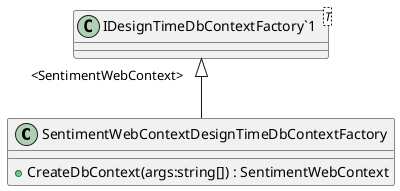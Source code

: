 @startuml
class SentimentWebContextDesignTimeDbContextFactory {
    + CreateDbContext(args:string[]) : SentimentWebContext
}
class "IDesignTimeDbContextFactory`1"<T> {
}
"IDesignTimeDbContextFactory`1" "<SentimentWebContext>" <|-- SentimentWebContextDesignTimeDbContextFactory
@enduml
